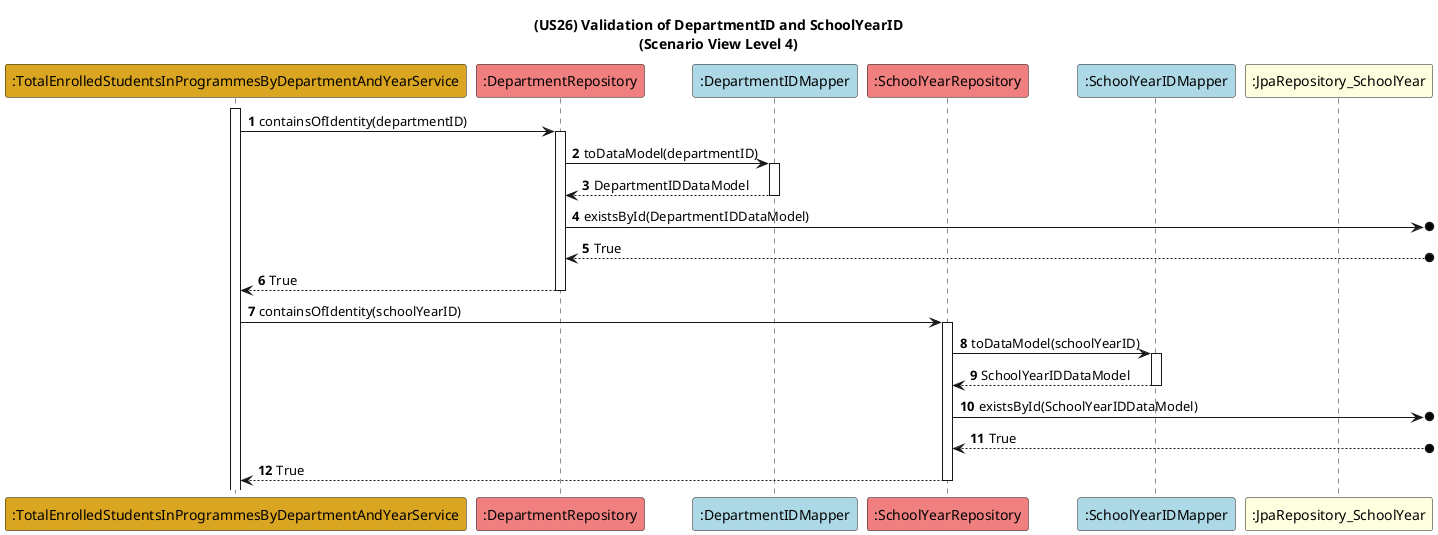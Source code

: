 @startuml
title (US26) Validation of DepartmentID and SchoolYearID\n(Scenario View Level 4)

autonumber

participant ":TotalEnrolledStudentsInProgrammesByDepartmentAndYearService" as Service #goldenrod
participant ":DepartmentRepository" as DepRepo #lightcoral
participant ":DepartmentIDMapper" as DepMapper #lightblue
participant ":SchoolYearRepository" as SYRepo #lightcoral
participant ":SchoolYearIDMapper" as SYMapper #lightblue
participant ":JpaRepository_SchoolYear" as SYJpa #lightyellow

activate Service

Service -> DepRepo ++: containsOfIdentity(departmentID)
DepRepo -> DepMapper ++: toDataModel(departmentID)
DepMapper --> DepRepo --: DepartmentIDDataModel

DepRepo ->o]: existsById(DepartmentIDDataModel)
DepRepo <--o]: True
DepRepo --> Service --: True

Service -> SYRepo ++: containsOfIdentity(schoolYearID)
SYRepo -> SYMapper ++: toDataModel(schoolYearID)
SYMapper --> SYRepo --: SchoolYearIDDataModel

SYRepo ->o]: existsById(SchoolYearIDDataModel)
SYRepo <--o]: True
SYRepo --> Service --: True

@enduml
